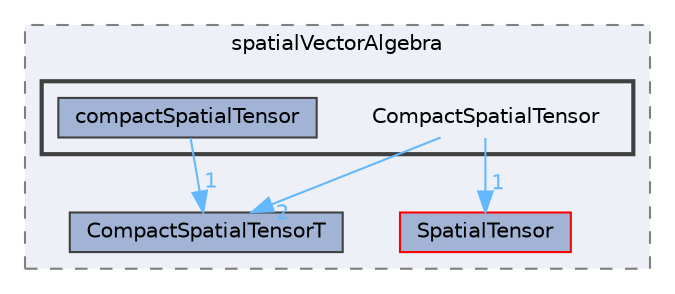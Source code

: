digraph "src/OpenFOAM/primitives/spatialVectorAlgebra/CompactSpatialTensor"
{
 // LATEX_PDF_SIZE
  bgcolor="transparent";
  edge [fontname=Helvetica,fontsize=10,labelfontname=Helvetica,labelfontsize=10];
  node [fontname=Helvetica,fontsize=10,shape=box,height=0.2,width=0.4];
  compound=true
  subgraph clusterdir_0d054148b2ad42a055e9a559a10add02 {
    graph [ bgcolor="#edf0f7", pencolor="grey50", label="spatialVectorAlgebra", fontname=Helvetica,fontsize=10 style="filled,dashed", URL="dir_0d054148b2ad42a055e9a559a10add02.html",tooltip=""]
  dir_a08343b1ce532f3ce35726224e016264 [label="CompactSpatialTensorT", fillcolor="#a2b4d6", color="grey25", style="filled", URL="dir_a08343b1ce532f3ce35726224e016264.html",tooltip=""];
  dir_a6b8a6f9dface4c74b0aa8fa3cc8b4c1 [label="SpatialTensor", fillcolor="#a2b4d6", color="red", style="filled", URL="dir_a6b8a6f9dface4c74b0aa8fa3cc8b4c1.html",tooltip=""];
  subgraph clusterdir_661bbed6b403683bcb923b9b15d5983c {
    graph [ bgcolor="#edf0f7", pencolor="grey25", label="", fontname=Helvetica,fontsize=10 style="filled,bold", URL="dir_661bbed6b403683bcb923b9b15d5983c.html",tooltip=""]
    dir_661bbed6b403683bcb923b9b15d5983c [shape=plaintext, label="CompactSpatialTensor"];
  dir_460618fba6a8dd2c9a43298ce30655e2 [label="compactSpatialTensor", fillcolor="#a2b4d6", color="grey25", style="filled", URL="dir_460618fba6a8dd2c9a43298ce30655e2.html",tooltip=""];
  }
  }
  dir_661bbed6b403683bcb923b9b15d5983c->dir_a08343b1ce532f3ce35726224e016264 [headlabel="2", labeldistance=1.5 headhref="dir_000564_000566.html" href="dir_000564_000566.html" color="steelblue1" fontcolor="steelblue1"];
  dir_661bbed6b403683bcb923b9b15d5983c->dir_a6b8a6f9dface4c74b0aa8fa3cc8b4c1 [headlabel="1", labeldistance=1.5 headhref="dir_000564_003677.html" href="dir_000564_003677.html" color="steelblue1" fontcolor="steelblue1"];
  dir_460618fba6a8dd2c9a43298ce30655e2->dir_a08343b1ce532f3ce35726224e016264 [headlabel="1", labeldistance=1.5 headhref="dir_000565_000566.html" href="dir_000565_000566.html" color="steelblue1" fontcolor="steelblue1"];
}
